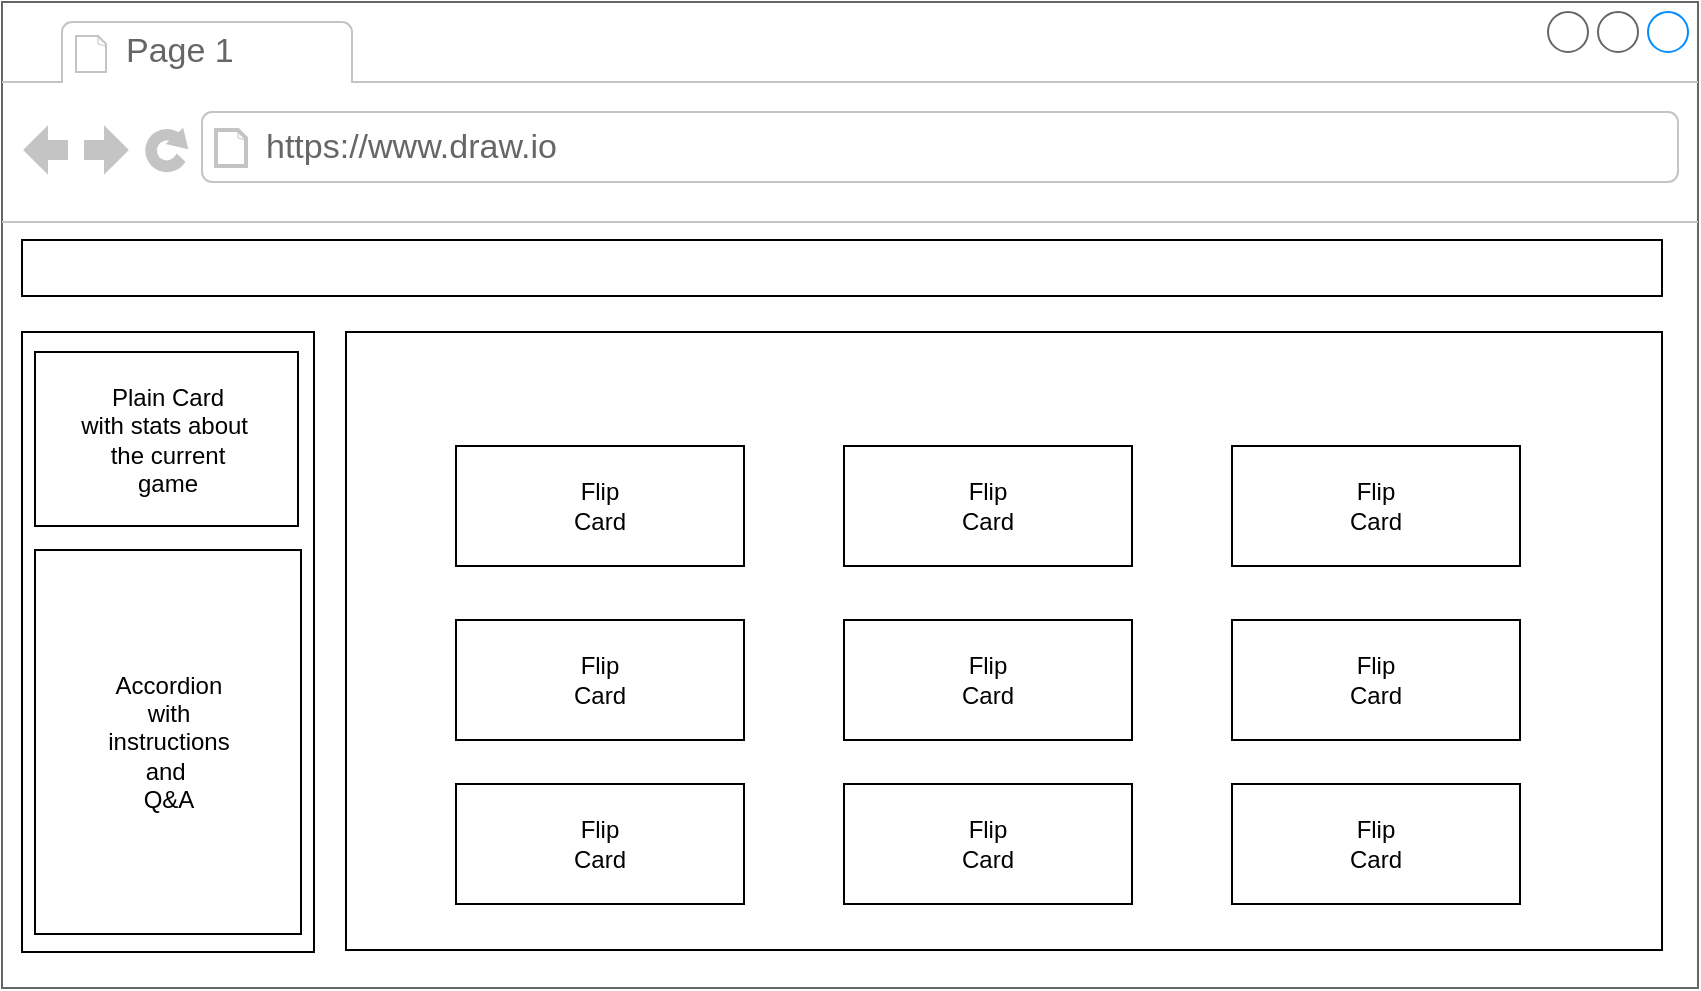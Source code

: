 <mxfile>
    <diagram id="_PFnQVZeaqABYH4b3Fgm" name="Page-1">
        <mxGraphModel dx="1215" dy="542" grid="0" gridSize="10" guides="1" tooltips="1" connect="1" arrows="1" fold="1" page="0" pageScale="1" pageWidth="850" pageHeight="1100" math="0" shadow="0">
            <root>
                <mxCell id="0"/>
                <mxCell id="1" parent="0"/>
                <mxCell id="2" value="" style="strokeWidth=1;shadow=0;dashed=0;align=center;html=1;shape=mxgraph.mockup.containers.browserWindow;rSize=0;strokeColor=#666666;strokeColor2=#008cff;strokeColor3=#c4c4c4;mainText=,;recursiveResize=0;" vertex="1" parent="1">
                    <mxGeometry x="232" y="49" width="848" height="493" as="geometry"/>
                </mxCell>
                <mxCell id="8" value="" style="rounded=0;whiteSpace=wrap;html=1;" vertex="1" parent="2">
                    <mxGeometry x="172" y="165" width="658" height="309" as="geometry"/>
                </mxCell>
                <mxCell id="3" value="Page 1" style="strokeWidth=1;shadow=0;dashed=0;align=center;html=1;shape=mxgraph.mockup.containers.anchor;fontSize=17;fontColor=#666666;align=left;" vertex="1" parent="2">
                    <mxGeometry x="60" y="12" width="110" height="26" as="geometry"/>
                </mxCell>
                <mxCell id="4" value="https://www.draw.io" style="strokeWidth=1;shadow=0;dashed=0;align=center;html=1;shape=mxgraph.mockup.containers.anchor;rSize=0;fontSize=17;fontColor=#666666;align=left;" vertex="1" parent="2">
                    <mxGeometry x="130" y="60" width="250" height="26" as="geometry"/>
                </mxCell>
                <mxCell id="5" value="" style="rounded=0;whiteSpace=wrap;html=1;" vertex="1" parent="2">
                    <mxGeometry x="10" y="165" width="146" height="310" as="geometry"/>
                </mxCell>
                <mxCell id="6" value="" style="rounded=0;whiteSpace=wrap;html=1;" vertex="1" parent="2">
                    <mxGeometry x="10" y="119" width="820" height="28" as="geometry"/>
                </mxCell>
                <mxCell id="9" value="Flip&lt;br&gt;Card" style="rounded=0;whiteSpace=wrap;html=1;" vertex="1" parent="2">
                    <mxGeometry x="227" y="222" width="144" height="60" as="geometry"/>
                </mxCell>
                <mxCell id="22" value="Flip&lt;br&gt;Card" style="rounded=0;whiteSpace=wrap;html=1;" vertex="1" parent="2">
                    <mxGeometry x="615" y="222" width="144" height="60" as="geometry"/>
                </mxCell>
                <mxCell id="21" value="Flip&lt;br&gt;Card" style="rounded=0;whiteSpace=wrap;html=1;" vertex="1" parent="2">
                    <mxGeometry x="421" y="222" width="144" height="60" as="geometry"/>
                </mxCell>
                <mxCell id="23" value="Flip&lt;br&gt;Card" style="rounded=0;whiteSpace=wrap;html=1;" vertex="1" parent="2">
                    <mxGeometry x="227" y="309" width="144" height="60" as="geometry"/>
                </mxCell>
                <mxCell id="24" value="Flip&lt;br&gt;Card" style="rounded=0;whiteSpace=wrap;html=1;" vertex="1" parent="2">
                    <mxGeometry x="615" y="309" width="144" height="60" as="geometry"/>
                </mxCell>
                <mxCell id="25" value="Flip&lt;br&gt;Card" style="rounded=0;whiteSpace=wrap;html=1;" vertex="1" parent="2">
                    <mxGeometry x="421" y="309" width="144" height="60" as="geometry"/>
                </mxCell>
                <mxCell id="26" value="Flip&lt;br&gt;Card" style="rounded=0;whiteSpace=wrap;html=1;" vertex="1" parent="2">
                    <mxGeometry x="227" y="391" width="144" height="60" as="geometry"/>
                </mxCell>
                <mxCell id="27" value="Flip&lt;br&gt;Card" style="rounded=0;whiteSpace=wrap;html=1;" vertex="1" parent="2">
                    <mxGeometry x="615" y="391" width="144" height="60" as="geometry"/>
                </mxCell>
                <mxCell id="28" value="Flip&lt;br&gt;Card" style="rounded=0;whiteSpace=wrap;html=1;" vertex="1" parent="2">
                    <mxGeometry x="421" y="391" width="144" height="60" as="geometry"/>
                </mxCell>
                <mxCell id="29" value="Accordion&lt;br&gt;with&lt;br&gt;instructions&lt;br&gt;and&amp;nbsp;&lt;br&gt;Q&amp;amp;A" style="rounded=0;whiteSpace=wrap;html=1;" vertex="1" parent="2">
                    <mxGeometry x="16.5" y="274" width="133" height="192" as="geometry"/>
                </mxCell>
                <mxCell id="30" value="Plain Card&lt;br&gt;with stats about&amp;nbsp;&lt;br&gt;the current&lt;br&gt;game" style="rounded=0;whiteSpace=wrap;html=1;" vertex="1" parent="2">
                    <mxGeometry x="16.5" y="175" width="131.5" height="87" as="geometry"/>
                </mxCell>
            </root>
        </mxGraphModel>
    </diagram>
</mxfile>
